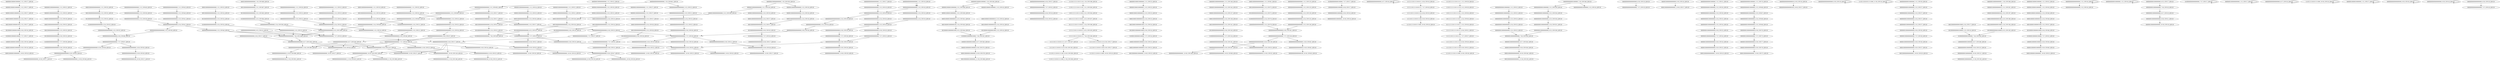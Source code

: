 digraph G {
    "00000100000100000010_3-23_COV:17_LEN:20" -> "00001000001000000100_4-24_COV:17_LEN:20";
    "01000001000000100000_7-27_COV:17_LEN:20" -> "10000010000001000000_8-28_COV:18_LEN:20";
    "00010000000000000000_2-22_COV:19_LEN:20" -> "00100000000000000000_3-23_COV:20_LEN:20";
    "00100000000000000000_6-26_COV:16_LEN:20" -> "01000000000000000000_7-27_COV:16_LEN:20";
    "00000100000001000000_9-28_COV:374_LEN:20" -> "00001000000010000000_10-29_COV:378_LEN:20";
    "00000000000000000010_9-29_COV:23_LEN:20" -> "00000000000000000100_10-30_COV:22_LEN:20";
    "00000000000000000000_7-27_COV:27_LEN:20" -> "00000000000000000000_8-28_COV:17_LEN:20";
    "00000000000000000000_6-26_COV:26_LEN:20" -> "00000000000000000000_7-27_COV:28_LEN:20";
    "01000000000000000000_4-24_COV:32_LEN:20" -> "10000000000000000000_5-25_COV:32_LEN:20";
    "00000000000000000000_3-23_COV:18_LEN:20" -> "00000000000000000000_4-24_COV:20_LEN:20";
    "00000001000000000000_1-21_COV:22_LEN:20" -> "00000010000000000000_2-22_COV:20_LEN:20";
    "00001000000000000000_1-21_COV:33_LEN:20" -> "00010000000000000000_2-22_COV:32_LEN:20";
    "00000000000000000000_2-22_COV:22_LEN:20" -> "00000000000000000000_3-23_COV:21_LEN:20";
    "00000010000010000001_2-22_COV:17_LEN:20" -> "00000100000100000010_3-23_COV:17_LEN:20";
    "00000001000001000000_1-20_COV:358_LEN:20" -> "00000010000010000000_2-21_COV:348_LEN:20";
    "00000001000001000000_1-20_COV:358_LEN:20" -> "00000010000010000001_2-22_COV:16_LEN:20";
    "00000000000000000000_7-27_COV:32_LEN:20" -> "00000000000000000000_8-28_COV:18_LEN:20";
    "11111110111110101111_7-26_COV:190_LEN:20" -> "11111101111101011111_8-27_COV:187_LEN:20";
    "11111110111110101111_7-26_COV:190_LEN:20" -> "11111101111101011110_8-28_COV:17_LEN:20";
    "10000100000001000000_8-28_COV:25_LEN:20" -> "00001000000010000000_9-29_COV:25_LEN:20";
    "00000000000000000000_6-26_COV:201_LEN:20" -> "00000000000000000000_7-27_COV:218_LEN:20";
    "00000000000000000000_2-22_COV:18_LEN:20" -> "00000000000000000000_3-23_COV:19_LEN:20";
    "00010000000000000000_4-24_COV:22_LEN:20" -> "00100000000000000000_5-25_COV:22_LEN:20";
    "00100000000000000000_3-23_COV:75_LEN:20" -> "01000000000000000000_4-24_COV:76_LEN:20";
    "00000010000000000000_2-22_COV:18_LEN:20" -> "00000100000000000000_3-23_COV:18_LEN:20";
    "00000000000000000000_3-23_COV:25_LEN:20" -> "00000000000000000000_4-24_COV:25_LEN:20";
    "01000000000000100000_7-27_COV:17_LEN:20" -> "10000000000001000000_8-28_COV:17_LEN:20";
    "00000000000000000000_6-27_COV:18_LEN:20" -> "00000000000000000000_6-27_COV:18_LEN:20";
    "00000000000000000001_8-28_COV:26_LEN:20" -> "00000000000000000010_9-29_COV:26_LEN:20";
    "11111110111110101111_7-27_COV:18_LEN:20" -> "11111101111101011110_8-28_COV:19_LEN:20";
    "00000010000000000000_1-21_COV:21_LEN:20" -> "00000100000000000000_2-22_COV:21_LEN:20";
    "10000010000000100000_8-27_COV:356_LEN:20" -> "00000100000001000000_9-28_COV:374_LEN:20";
    "00000000000000000000_3-23_COV:19_LEN:20" -> "00000000000000000000_4-24_COV:19_LEN:20";
    "00010000000000000000_2-22_COV:32_LEN:20" -> "00100000000000000000_3-23_COV:32_LEN:20";
    "11111110111111011111_7-27_COV:27_LEN:20" -> "11111101111110111110_8-28_COV:28_LEN:20";
    "00000000000000000000_5-25_COV:19_LEN:20" -> "00000000000000000000_6-26_COV:26_LEN:20";
    "10000000000000000000_5-25_COV:21_LEN:20" -> "00000000000000000000_6-26_COV:48_LEN:20";
    "00000000000000000000_5-25_COV:24_LEN:20" -> "00000000000000000000_6-26_COV:48_LEN:20";
    "11110111111110111111_1-21_COV:29_LEN:20" -> "11101111111101111110_2-22_COV:29_LEN:20";
    "00000000000000000000_6-26_COV:28_LEN:20" -> "00000000000000000000_7-27_COV:29_LEN:20";
    "00000000000000000000_4-23_COV:631_LEN:20" -> "00000000000000000000_5-24_COV:630_LEN:20";
    "00100000000000000000_6-26_COV:24_LEN:20" -> "01000000000000000000_7-27_COV:23_LEN:20";
    "00000000001000000000_4-23_COV:324_LEN:20" -> "00000000010000000000_5-24_COV:321_LEN:20";
    "00000000000000000000_4-24_COV:125_LEN:20" -> "00000000000000000000_5-25_COV:130_LEN:20";
    "00000000000000000000_1-21_COV:43_LEN:20" -> "00000000000000000000_2-22_COV:40_LEN:20";
    "00000010000000000000_1-21_COV:24_LEN:20" -> "00000100000000000000_2-22_COV:23_LEN:20";
    "00000010000000000000_2-22_COV:32_LEN:20" -> "00000100000000000000_3-23_COV:29_LEN:20";
    "00000000000000000000_9-29_COV:29_LEN:20" -> "00000000000000000001_10-30_COV:29_LEN:20";
    "00000000000000000000_5-25_COV:18_LEN:20" -> "00000000000000000000_6-26_COV:28_LEN:20";
    "01000000000000000000_7-27_COV:16_LEN:20" -> "10000000000000000000_8-28_COV:17_LEN:20";
    "00010000010000001000_5-25_COV:17_LEN:20" -> "00100000100000010000_6-26_COV:16_LEN:20";
    "00000100000010000000_9-29_COV:18_LEN:20" -> "00001000000100000001_10-30_COV:18_LEN:20";
    "11111111011111010111_6-26_COV:16_LEN:20" -> "11111110111110101111_7-27_COV:18_LEN:20";
    "00100000000000000000_6-25_COV:531_LEN:20" -> "01000000000000000000_7-27_COV:23_LEN:20";
    "00100000000000000000_6-25_COV:531_LEN:20" -> "01000000000000000000_7-26_COV:544_LEN:20";
    "00000000000000000000_6-26_COV:19_LEN:20" -> "00000000000000000000_7-27_COV:19_LEN:20";
    "00000100000000000000_3-23_COV:18_LEN:20" -> "00001000000000000000_4-24_COV:18_LEN:20";
    "00000100000000000000_9-29_COV:16_LEN:20" -> "00001000000000000001_10-30_COV:17_LEN:20";
    "00000100000000000000_9-29_COV:22_LEN:20" -> "00001000000000000001_10-30_COV:19_LEN:20";
    "00010000000000000000_2-22_COV:24_LEN:20" -> "00100000000000000000_3-23_COV:24_LEN:20";
    "01000010000000100000_7-27_COV:24_LEN:20" -> "10000100000001000000_8-28_COV:25_LEN:20";
    "00000000000000000000_6-26_COV:25_LEN:20" -> "00000000000000000000_7-27_COV:27_LEN:20";
    "00000000000000000000_3-23_COV:120_LEN:20" -> "00000000000000000000_4-24_COV:125_LEN:20";
    "11111101111101011111_8-27_COV:187_LEN:20" -> "11111011111010111110_9-28_COV:195_LEN:20";
    "00000000001000000000_4-24_COV:69_LEN:20" -> "00000000010000000000_5-25_COV:68_LEN:20";
    "00000000000010000000_1-21_COV:22_LEN:20" -> "00000000000100000000_2-22_COV:22_LEN:20";
    "10000000000000000000_8-28_COV:39_LEN:20" -> "00000000000000000000_9-29_COV:63_LEN:20";
    "00000000010000000000_4-24_COV:23_LEN:20" -> "00000000100000000000_5-25_COV:22_LEN:20";
    "00100000000000000000_3-23_COV:20_LEN:20" -> "01000000000000000000_4-24_COV:21_LEN:20";
    "00000000000000000000_8-28_COV:139_LEN:20" -> "00000000000000000000_9-29_COV:267_LEN:20";
    "00000000000000000000_8-28_COV:139_LEN:20" -> "00000000000000000001_9-29_COV:35_LEN:20";
    "00000000000000000010_9-29_COV:16_LEN:20" -> "00000000000000000100_10-30_COV:17_LEN:20";
    "00000000000000000000_3-23_COV:21_LEN:20" -> "00000000000000000000_4-24_COV:23_LEN:20";
    "00000000000000000000_9-29_COV:63_LEN:20" -> "00000000000000000000_10-30_COV:17_LEN:20";
    "00000000000000000000_9-29_COV:63_LEN:20" -> "00000000000000000001_10-30_COV:46_LEN:20";
    "00000000000000000000_3-22_COV:630_LEN:20" -> "00000000000000000000_4-23_COV:631_LEN:20";
    "00001000001000000010_3-23_COV:16_LEN:20" -> "00010000010000000100_4-24_COV:16_LEN:20";
    "10000010000001000000_8-28_COV:18_LEN:20" -> "00000100000010000000_9-29_COV:18_LEN:20";
    "01000000000000000000_7-27_COV:23_LEN:20" -> "10000000000000000000_8-28_COV:21_LEN:20";
    "00000000000000000000_9-29_COV:19_LEN:20" -> "00000000000000000000_9-29_COV:19_LEN:20";
    "00000000000000000000_4-24_COV:25_LEN:20" -> "00000000000000000000_6-25_COV:1000_LEN:20";
    "00000000000000000000_2-22_COV:40_LEN:20" -> "00000000000000000000_3-23_COV:41_LEN:20";
    "10000000000000000000_5-25_COV:32_LEN:20" -> "00000000000000000000_6-26_COV:68_LEN:20";
    "00000001000000000000_1-21_COV:148_LEN:20" -> "00000010000000000000_2-22_COV:145_LEN:20";
    "00000010000000000000_2-22_COV:27_LEN:20" -> "00000100000000000000_3-23_COV:27_LEN:20";
    "00000000000000000000_5-25_COV:17_LEN:20" -> "00000000000000000000_6-26_COV:25_LEN:20";
    "01000000000000000000_4-24_COV:24_LEN:20" -> "10000000000000000000_5-25_COV:23_LEN:20";
    "00000000000000000000_7-27_COV:218_LEN:20" -> "00000000000000000000_8-28_COV:139_LEN:20";
    "00000000000000000000_7-27_COV:218_LEN:20" -> "00000000000000000001_8-28_COV:82_LEN:20";
    "11101110101011111000_11-30_COV:16_LEN:20" -> "11101110101011111000_11-30_COV:16_LEN:20";
    "00000000000000000010_9-29_COV:82_LEN:20" -> "00000000000000000100_10-30_COV:83_LEN:20";
    "11111011111101111100_9-29_COV:25_LEN:20" -> "11110111111011111000_10-30_COV:26_LEN:20";
    "01000000000000000000_7-27_COV:154_LEN:20" -> "10000000000000000000_8-28_COV:161_LEN:20";
    "00000001000010000000_1-21_COV:23_LEN:20" -> "00000010000100000001_2-22_COV:23_LEN:20";
    "10111111110111110101_4-23_COV:207_LEN:20" -> "01111111101111101011_5-24_COV:196_LEN:20";
    "00000000000000000000_7-27_COV:45_LEN:20" -> "00000000000000000000_9-28_COV:1212_LEN:20";
    "00000000000000000000_7-27_COV:45_LEN:20" -> "00000000000000000001_9-28_COV:399_LEN:20";
    "00000000000000000000_7-27_COV:45_LEN:20" -> "00000000000000000000_9-29_COV:26_LEN:20";
    "00000000000100000000_3-22_COV:324_LEN:20" -> "00000000001000000000_4-23_COV:324_LEN:20";
    "00000000010000000000_4-24_COV:27_LEN:20" -> "00000000100000000000_5-25_COV:27_LEN:20";
    "00000000010000000000_5-25_COV:24_LEN:20" -> "00000000100000000000_6-26_COV:23_LEN:20";
    "00010000010000000100_5-24_COV:343_LEN:20" -> "00100000100000001000_6-25_COV:344_LEN:20";
    "00100000000000100000_6-25_COV:193_LEN:20" -> "01000000000001000000_7-26_COV:204_LEN:20";
    "00000010000000000000_2-22_COV:145_LEN:20" -> "00000100000000000000_3-23_COV:137_LEN:20";
    "00010000010000001000_5-25_COV:47_LEN:20" -> "00100000100000010000_6-26_COV:48_LEN:20";
    "00000100000010000000_9-29_COV:60_LEN:20" -> "00001000000100000001_10-30_COV:55_LEN:20";
    "00000000001000000000_4-24_COV:22_LEN:20" -> "00000000010000000000_5-25_COV:24_LEN:20";
    "00000100000000000000_2-22_COV:21_LEN:20" -> "00001000000000000000_4-23_COV:520_LEN:20";
    "00000000000000000000_4-24_COV:23_LEN:20" -> "00000000000000000000_5-25_COV:22_LEN:20";
    "00000000000000000000_9-29_COV:47_LEN:20" -> "00000000000000000000_10-30_COV:19_LEN:20";
    "00000000000000000000_9-29_COV:47_LEN:20" -> "00000000000000000001_10-30_COV:28_LEN:20";
    "00010000000000000000_2-22_COV:75_LEN:20" -> "00100000000000000000_3-23_COV:75_LEN:20";
    "00000010000000000010_2-21_COV:201_LEN:20" -> "00000100000000000100_3-22_COV:197_LEN:20";
    "00000000000000000000_8-28_COV:23_LEN:20" -> "00000000000000000000_9-29_COV:35_LEN:20";
    "00000000000000000000_5-24_COV:630_LEN:20" -> "00000000000000000000_6-25_COV:1000_LEN:20";
    "00010000000000000000_5-25_COV:28_LEN:20" -> "00100000000000000000_6-26_COV:28_LEN:20";
    "00000000000000000000_7-27_COV:22_LEN:20" -> "00000000000000000000_8-28_COV:23_LEN:20";
    "00000001000000000000_1-21_COV:31_LEN:20" -> "00000010000000000000_2-22_COV:32_LEN:20";
    "00000000000000000000_2-22_COV:18_LEN:20" -> "00000000000000000000_3-23_COV:18_LEN:20";
    "00000000000000000000_1-21_COV:19_LEN:20" -> "00000000000000000000_2-22_COV:18_LEN:20";
    "00000000000000000000_4-24_COV:25_LEN:20" -> "00000000000000000000_5-25_COV:24_LEN:20";
    "00000000000000000000_7-26_COV:1049_LEN:20" -> "00000000000000000000_8-27_COV:1045_LEN:20";
    "00000000000000000000_1-21_COV:32_LEN:20" -> "00000000000000000000_2-22_COV:32_LEN:20";
    "00000000000000000001_8-28_COV:22_LEN:20" -> "00000000000000000010_9-29_COV:23_LEN:20";
    "10000000000001000000_8-28_COV:17_LEN:20" -> "00000000000010000000_9-29_COV:16_LEN:20";
    "00000000000000000000_8-28_COV:23_LEN:20" -> "00000000000000000000_9-29_COV:29_LEN:20";
    "00000010000000000000_2-22_COV:20_LEN:20" -> "00000100000000000000_3-23_COV:22_LEN:20";
    "10000000000010000000_8-27_COV:206_LEN:20" -> "00000000000100000000_9-28_COV:215_LEN:20";
    "01000000000000000000_4-24_COV:21_LEN:20" -> "10000000000000000000_5-25_COV:21_LEN:20";
    "00000000000000000000_1-21_COV:123_LEN:20" -> "00000000000000000000_2-22_COV:123_LEN:20";
    "11111011111010111100_9-29_COV:17_LEN:20" -> "11110111110101111000_10-30_COV:18_LEN:20";
    "00000100000000000000_3-23_COV:22_LEN:20" -> "00001000000000000000_4-24_COV:23_LEN:20";
    "00010000000000000000_5-25_COV:141_LEN:20" -> "00100000000000000000_6-26_COV:143_LEN:20";
    "00000000000000000000_2-22_COV:32_LEN:20" -> "00000000000000000000_3-23_COV:32_LEN:20";
    "00000000000000000000_1-21_COV:16_LEN:20" -> "00000000000000000000_2-22_COV:16_LEN:20";
    "00000000000010000000_1-21_COV:16_LEN:20" -> "00000000000010000000_1-21_COV:16_LEN:20";
    "00000000000000000000_8-28_COV:17_LEN:20" -> "00000000000000000000_10-30_COV:37_LEN:20";
    "00000000000000000000_8-28_COV:17_LEN:20" -> "00000000000000000001_10-29_COV:159_LEN:20";
    "00000000000000000000_8-28_COV:17_LEN:20" -> "00000000000000000000_10-29_COV:1033_LEN:20";
    "00000000000001000000_1-21_COV:21_LEN:20" -> "00000000000010000000_2-22_COV:20_LEN:20";
    "00000100000000000000_3-23_COV:29_LEN:20" -> "00001000000000000000_4-24_COV:32_LEN:20";
    "01000000000000000000_7-27_COV:39_LEN:20" -> "10000000000000000000_8-28_COV:39_LEN:20";
    "00001000000000000000_4-24_COV:23_LEN:20" -> "00010000000000000000_5-25_COV:24_LEN:20";
    "10000000000000000000_5-25_COV:23_LEN:20" -> "00000000000000000000_7-26_COV:1049_LEN:20";
    "10000000000000000000_5-25_COV:23_LEN:20" -> "00000000000000000000_7-27_COV:33_LEN:20";
    "00000000000000000000_3-23_COV:32_LEN:20" -> "00000000000000000000_4-24_COV:35_LEN:20";
    "00000000010000000000_7-26_COV:18_LEN:20" -> "00000000100000000000_8-27_COV:19_LEN:20";
    "01000000000000000000_7-27_COV:23_LEN:20" -> "10000000000000000000_8-28_COV:23_LEN:20";
    "11011111111011111101_3-23_COV:30_LEN:20" -> "10111111110111111011_4-24_COV:30_LEN:20";
    "00000000000000000000_3-23_COV:41_LEN:20" -> "00000000000000000000_4-24_COV:41_LEN:20";
    "00001000000000000000_4-24_COV:18_LEN:20" -> "00010000000000000000_5-25_COV:17_LEN:20";
    "00000000000000000000_6-26_COV:17_LEN:20" -> "00000000000000000000_8-27_COV:1045_LEN:20";
    "00100000000000000000_3-23_COV:24_LEN:20" -> "01000000000000000000_4-24_COV:24_LEN:20";
    "01000000000001000000_7-26_COV:204_LEN:20" -> "10000000000010000000_8-27_COV:206_LEN:20";
    "00000000000001000000_1-21_COV:70_LEN:20" -> "00000000000010000000_2-22_COV:68_LEN:20";
    "00000000000000000000_9-29_COV:33_LEN:20" -> "00000000000000000001_10-30_COV:20_LEN:20";
    "00000000000000000000_9-29_COV:33_LEN:20" -> "00000000000000000000_10-30_COV:16_LEN:20";
    "00000000000000000000_8-28_COV:19_LEN:20" -> "00000000000000000000_9-29_COV:35_LEN:20";
    "11101111111101111110_2-22_COV:29_LEN:20" -> "11011111111011111101_3-23_COV:30_LEN:20";
    "00000000000000000000_2-22_COV:123_LEN:20" -> "00000000000000000000_3-23_COV:120_LEN:20";
    "00001000000000000000_3-23_COV:20_LEN:20" -> "00010000000000000000_4-24_COV:22_LEN:20";
    "00100001000000010000_6-26_COV:24_LEN:20" -> "01000010000000100000_7-27_COV:24_LEN:20";
    "00000000000000000000_9-29_COV:28_LEN:20" -> "00000000000000000001_10-30_COV:17_LEN:20";
    "00000000000000000000_9-28_COV:1212_LEN:20" -> "00000000000000000000_10-30_COV:37_LEN:20";
    "00000000000000000000_9-28_COV:1212_LEN:20" -> "00000000000000000001_10-29_COV:159_LEN:20";
    "00000000000000000000_9-28_COV:1212_LEN:20" -> "00000000000000000000_10-29_COV:1033_LEN:20";
    "00000000000000000000_4-24_COV:17_LEN:20" -> "00000000000000000000_5-25_COV:17_LEN:20";
    "11110111110101111100_10-29_COV:206_LEN:20" -> "11101111101011111000_11-30_COV:206_LEN:20";
    "10000010000001000000_8-28_COV:56_LEN:20" -> "00000100000010000000_9-29_COV:60_LEN:20";
    "00000000100000000000_8-27_COV:19_LEN:20" -> "00000001000000000000_9-28_COV:21_LEN:20";
    "00000000000000000000_6-26_COV:27_LEN:20" -> "00000000000000000000_7-27_COV:32_LEN:20";
    "00010000000000000000_5-24_COV:524_LEN:20" -> "00100000000000000000_6-25_COV:531_LEN:20";
    "00100000000000000000_5-25_COV:22_LEN:20" -> "01000000000000000000_7-27_COV:23_LEN:20";
    "00100000000000000000_5-25_COV:22_LEN:20" -> "01000000000000000000_7-26_COV:544_LEN:20";
    "10000000000000000000_6-25_COV:23_LEN:20" -> "00000000000000000000_7-26_COV:1049_LEN:20";
    "10000000000000000000_6-25_COV:23_LEN:20" -> "00000000000000000000_7-27_COV:33_LEN:20";
    "00000100001000000010_3-23_COV:23_LEN:20" -> "00001000010000000100_4-24_COV:23_LEN:20";
    "00000001000000000000_1-21_COV:27_LEN:20" -> "00000010000000000000_2-22_COV:27_LEN:20";
    "10000000000000000000_8-28_COV:21_LEN:20" -> "00000000000000000000_9-29_COV:33_LEN:20";
    "00000000000000000000_9-29_COV:35_LEN:20" -> "00000000000000000001_10-30_COV:22_LEN:20";
    "00001000000000001000_4-23_COV:190_LEN:20" -> "00010000000000010000_5-24_COV:194_LEN:20";
    "01000000000000000000_7-26_COV:544_LEN:20" -> "10000000000000000000_8-27_COV:546_LEN:20";
    "00000000000000000000_1-21_COV:40_LEN:20" -> "00000000000000000000_2-22_COV:39_LEN:20";
    "00100000100000001000_5-25_COV:16_LEN:20" -> "01000001000000010000_7-26_COV:352_LEN:20";
    "00000000000000000000_4-24_COV:35_LEN:20" -> "00000000000000000000_5-25_COV:34_LEN:20";
    "00010000000000000000_5-25_COV:24_LEN:20" -> "00100000000000000000_6-26_COV:24_LEN:20";
    "00010000010000000100_4-24_COV:16_LEN:20" -> "00100000100000001000_5-25_COV:16_LEN:20";
    "00000010000010000000_2-21_COV:348_LEN:20" -> "00000100000100000001_3-22_COV:339_LEN:20";
    "00000100000000000000_3-23_COV:27_LEN:20" -> "00001000000000000000_4-24_COV:28_LEN:20";
    "00000100000000000000_9-29_COV:78_LEN:20" -> "00001000000000000001_10-30_COV:72_LEN:20";
    "00000000000100000000_2-22_COV:27_LEN:20" -> "00000000001000000000_3-23_COV:27_LEN:20";
    "01000000000000000000_7-27_COV:17_LEN:20" -> "01000000000000000000_7-27_COV:17_LEN:20";
    "00000000000000000000_8-28_COV:16_LEN:20" -> "00000000000000000000_9-29_COV:22_LEN:20";
    "00000000000000000000_1-21_COV:17_LEN:20" -> "00000000000000000000_2-22_COV:19_LEN:20";
    "00000100000000000000_3-23_COV:19_LEN:20" -> "00001000000000000000_4-24_COV:17_LEN:20";
    "00000000000000000000_7-27_COV:33_LEN:20" -> "00000000000000000000_8-28_COV:17_LEN:20";
    "00001000000010000000_10-29_COV:378_LEN:20" -> "00010000000100000001_11-30_COV:366_LEN:20";
    "11011111111011111010_3-22_COV:204_LEN:20" -> "10111111110111110101_4-23_COV:207_LEN:20";
    "00000000000100000000_3-23_COV:20_LEN:20" -> "00000000001000000000_4-24_COV:22_LEN:20";
    "00000000000000000000_8-28_COV:21_LEN:20" -> "00000000000000000000_9-29_COV:28_LEN:20";
    "10000000000000000000_5-25_COV:78_LEN:20" -> "00000000000000000000_6-26_COV:201_LEN:20";
    "00000010000000000000_8-27_COV:345_LEN:20" -> "00000100000000000000_9-28_COV:350_LEN:20";
    "00000100000000000000_3-23_COV:137_LEN:20" -> "00001000000000000000_4-24_COV:138_LEN:20";
    "00000000000000000000_7-27_COV:45_LEN:20" -> "00000000000000000001_8-28_COV:22_LEN:20";
    "00000000000000000000_7-27_COV:45_LEN:20" -> "00000000000000000000_8-28_COV:24_LEN:20";
    "00000000000100000000_2-22_COV:22_LEN:20" -> "00000000001000000000_3-23_COV:23_LEN:20";
    "00000000000000000000_1-21_COV:26_LEN:20" -> "00000000000000000000_2-22_COV:25_LEN:20";
    "00000000000000000000_8-27_COV:1045_LEN:20" -> "00000000000000000000_9-28_COV:1212_LEN:20";
    "00000000000000000000_8-27_COV:1045_LEN:20" -> "00000000000000000001_9-28_COV:399_LEN:20";
    "00000000000000000000_8-27_COV:1045_LEN:20" -> "00000000000000000000_9-29_COV:26_LEN:20";
    "00000000000000000000_4-24_COV:20_LEN:20" -> "00000000000000000000_5-25_COV:19_LEN:20";
    "00100000100000010000_6-26_COV:48_LEN:20" -> "01000001000000100000_7-27_COV:52_LEN:20";
    "00010000100000001000_5-25_COV:24_LEN:20" -> "00100001000000010000_6-26_COV:24_LEN:20";
    "00100000000000000000_6-26_COV:33_LEN:20" -> "01000000000000000000_7-27_COV:39_LEN:20";
    "00000000000000000010_9-29_COV:26_LEN:20" -> "00000000000000000100_10-30_COV:27_LEN:20";
    "00000000000010000000_1-21_COV:29_LEN:20" -> "00000000000100000000_2-22_COV:27_LEN:20";
    "00010000000000000000_5-25_COV:17_LEN:20" -> "00100000000000000000_6-26_COV:16_LEN:20";
    "00000000000000000000_1-21_COV:16_LEN:20" -> "00000000000000000000_1-21_COV:16_LEN:20";
    "00000000000000000000_7-27_COV:29_LEN:20" -> "00000000000000000000_8-28_COV:19_LEN:20";
    "00000000000000000000_6-25_COV:1000_LEN:20" -> "00000000000000000000_7-26_COV:1049_LEN:20";
    "00000000000000000000_6-25_COV:1000_LEN:20" -> "00000000000000000000_7-27_COV:33_LEN:20";
    "00001000010000000100_4-24_COV:23_LEN:20" -> "00010000100000001000_5-25_COV:24_LEN:20";
    "00000100000000000000_2-22_COV:23_LEN:20" -> "00001000000000000000_3-23_COV:20_LEN:20";
    "00000100000100000001_3-22_COV:339_LEN:20" -> "00001000001000000010_4-23_COV:341_LEN:20";
    "11110111111110111110_1-20_COV:198_LEN:20" -> "11101111111101111101_2-21_COV:200_LEN:20";
    "00001000000000000000_4-24_COV:28_LEN:20" -> "00010000000000000000_5-25_COV:28_LEN:20";
    "10000000000000000000_8-28_COV:17_LEN:20" -> "00000000000000000000_9-29_COV:28_LEN:20";
    "00000001000000000000_7-27_COV:24_LEN:20" -> "00000010000000000000_8-28_COV:24_LEN:20";
    "10111111110111111011_4-24_COV:30_LEN:20" -> "01111111101111110111_5-25_COV:30_LEN:20";
    "00000001000001000000_1-21_COV:52_LEN:20" -> "00000010000010000001_2-22_COV:50_LEN:20";
    "01000000000000000000_7-27_COV:32_LEN:20" -> "10000000000000000000_8-28_COV:31_LEN:20";
    "01000000000000000000_4-23_COV:364_LEN:20" -> "10000000000000000000_5-24_COV:359_LEN:20";
    "00000010000000000000_2-21_COV:520_LEN:20" -> "00000100000000000000_3-23_COV:19_LEN:20";
    "00000010000000000000_2-21_COV:520_LEN:20" -> "00000100000000000000_3-22_COV:509_LEN:20";
    "00100000000000000000_6-26_COV:28_LEN:20" -> "01000000000000000000_7-27_COV:32_LEN:20";
    "00000000000000000000_4-24_COV:19_LEN:20" -> "00000000000000000000_5-25_COV:19_LEN:20";
    "00001000001000000010_4-23_COV:341_LEN:20" -> "00010000010000000100_5-24_COV:343_LEN:20";
    "00000010000100000001_2-22_COV:23_LEN:20" -> "00000100001000000010_3-23_COV:23_LEN:20";
    "00000000000000000000_9-29_COV:267_LEN:20" -> "00000000000000000001_10-30_COV:166_LEN:20";
    "00000000000000000000_9-29_COV:267_LEN:20" -> "00000000000000000000_10-30_COV:98_LEN:20";
    "00000000001000000000_6-25_COV:17_LEN:20" -> "00000000010000000000_7-26_COV:18_LEN:20";
    "00000000000000000000_8-28_COV:24_LEN:20" -> "00000000000000000000_9-29_COV:47_LEN:20";
    "00000000000000000000_4-24_COV:41_LEN:20" -> "00000000000000000000_5-25_COV:39_LEN:20";
    "00001000000000000000_4-23_COV:520_LEN:20" -> "00010000000000000000_5-24_COV:524_LEN:20";
    "10000000000000000000_8-28_COV:23_LEN:20" -> "00000000000000000000_9-29_COV:35_LEN:20";
    "01000000000000000000_4-24_COV:76_LEN:20" -> "10000000000000000000_5-25_COV:78_LEN:20";
    "11101111111101111101_2-21_COV:200_LEN:20" -> "11011111111011111010_3-22_COV:204_LEN:20";
    "00000000000000000000_6-26_COV:48_LEN:20" -> "00000000000000000000_7-27_COV:45_LEN:20";
    "00000010000000000000_8-28_COV:24_LEN:20" -> "00000100000000000000_9-29_COV:22_LEN:20";
    "00000000000000000000_3-23_COV:39_LEN:20" -> "00000000000000000000_4-24_COV:41_LEN:20";
    "00000000000000000010_10-29_COV:396_LEN:20" -> "00000000000000000100_11-30_COV:391_LEN:20";
    "00001000000000000000_1-21_COV:19_LEN:20" -> "00010000000000000000_2-22_COV:19_LEN:20";
    "00001000000000000000_10-29_COV:342_LEN:20" -> "00010000000000000001_11-30_COV:332_LEN:20";
    "00000001000000000000_6-26_COV:26_LEN:20" -> "00000010000000000000_7-27_COV:28_LEN:20";
    "00000001000000000000_9-28_COV:21_LEN:20" -> "00000010000000000000_10-29_COV:19_LEN:20";
    "00000001000001000000_1-21_COV:17_LEN:20" -> "00000010000010000001_2-22_COV:17_LEN:20";
    "00000000100000000000_6-26_COV:23_LEN:20" -> "00000001000000000000_7-27_COV:24_LEN:20";
    "00001000000000000000_1-21_COV:81_LEN:20" -> "00010000000000000000_2-22_COV:75_LEN:20";
    "00001000000000000000_9-29_COV:27_LEN:20" -> "00010000000000000001_10-30_COV:29_LEN:20";
    "00000000000010000000_2-22_COV:20_LEN:20" -> "00000000000100000000_3-23_COV:20_LEN:20";
    "00000000000000000000_6-26_COV:68_LEN:20" -> "00000000000000000000_7-27_COV:67_LEN:20";
    "00000001000000000001_1-20_COV:208_LEN:20" -> "00000010000000000010_2-21_COV:201_LEN:20";
    "00000000000000000000_3-23_COV:18_LEN:20" -> "00000000000000000000_4-24_COV:18_LEN:20";
    "00000000000000000000_6-26_COV:20_LEN:20" -> "00000000000000000000_7-27_COV:22_LEN:20";
    "00000000000000000001_10-29_COV:159_LEN:20" -> "00000000000000000010_11-30_COV:148_LEN:20";
    "00000000000000000000_1-21_COV:22_LEN:20" -> "00000000000000000000_2-22_COV:23_LEN:20";
    "00000000000000000001_9-28_COV:399_LEN:20" -> "00000000000000000010_10-29_COV:396_LEN:20";
    "01000001000000010000_7-26_COV:352_LEN:20" -> "10000010000000100000_8-27_COV:356_LEN:20";
    "00000000000000000000_8-28_COV:18_LEN:20" -> "00000000000000000000_9-29_COV:25_LEN:20";
    "00000000000000000000_2-22_COV:19_LEN:20" -> "00000000000000000000_3-23_COV:18_LEN:20";
    "00000000000000000000_7-27_COV:28_LEN:20" -> "00000000000000000000_8-28_COV:23_LEN:20";
    "00000000000000000000_5-25_COV:39_LEN:20" -> "00000000000000000000_6-26_COV:68_LEN:20";
    "00100000000000000000_6-26_COV:143_LEN:20" -> "01000000000000000000_7-27_COV:154_LEN:20";
    "00000000000000000000_7-27_COV:29_LEN:20" -> "00000000000000000000_8-28_COV:21_LEN:20";
    "00000000000000000000_5-25_COV:34_LEN:20" -> "00000000000000000000_6-26_COV:47_LEN:20";
    "10000000000000000000_8-28_COV:31_LEN:20" -> "00000000000000000000_9-29_COV:47_LEN:20";
    "01111111101111110111_5-25_COV:30_LEN:20" -> "11111111011111101111_6-26_COV:31_LEN:20";
    "00000000001000000000_3-23_COV:23_LEN:20" -> "00000000010000000000_4-24_COV:23_LEN:20";
    "00000000010000000000_5-24_COV:321_LEN:20" -> "00000000100000000000_6-25_COV:330_LEN:20";
    "00000001000000000000_1-21_COV:17_LEN:20" -> "00000001000000000000_1-21_COV:17_LEN:20";
    "00100000000000000000_3-23_COV:32_LEN:20" -> "01000000000000000000_4-24_COV:32_LEN:20";
    "00100000000000100000_5-25_COV:16_LEN:20" -> "01000000000001000000_7-26_COV:204_LEN:20";
    "00000000000000000000_4-24_COV:41_LEN:20" -> "00000000000000000000_5-25_COV:40_LEN:20";
    "00000000000000000000_4-24_COV:18_LEN:20" -> "00000000000000000000_5-25_COV:18_LEN:20";
    "00100000000000000000_3-22_COV:363_LEN:20" -> "01000000000000000000_4-23_COV:364_LEN:20";
    "00000000000010000000_2-21_COV:329_LEN:20" -> "00000000000100000000_3-22_COV:324_LEN:20";
    "00000000000000000000_5-25_COV:19_LEN:20" -> "00000000000000000000_6-26_COV:20_LEN:20";
    "00001000000000000000_4-24_COV:17_LEN:20" -> "00010000000000000000_5-25_COV:17_LEN:20";
    "11111101111101011110_8-28_COV:19_LEN:20" -> "11111011111010111100_9-29_COV:19_LEN:20";
    "00000010000000000000_7-27_COV:28_LEN:20" -> "00000100000000000000_8-28_COV:28_LEN:20";
    "11111101111101011110_8-28_COV:17_LEN:20" -> "11111011111010111100_9-29_COV:17_LEN:20";
    "00001000000000000000_4-24_COV:138_LEN:20" -> "00010000000000000000_5-25_COV:141_LEN:20";
    "00000000000000000000_8-28_COV:38_LEN:20" -> "00000000000000000000_9-29_COV:63_LEN:20";
    "00000000000000000000_2-22_COV:39_LEN:20" -> "00000000000000000000_3-23_COV:39_LEN:20";
    "11111011111010111110_9-28_COV:195_LEN:20" -> "11110111110101111100_10-29_COV:206_LEN:20";
    "00000000000000000000_8-28_COV:17_LEN:20" -> "00000000000000000000_9-29_COV:33_LEN:20";
    "00010000000000000000_5-25_COV:33_LEN:20" -> "00100000000000000000_6-26_COV:33_LEN:20";
    "00001000000000000000_1-20_COV:369_LEN:20" -> "00010000000000000000_2-21_COV:367_LEN:20";
    "00001000000010000000_9-29_COV:25_LEN:20" -> "00010000000100000001_10-30_COV:23_LEN:20";
    "00000100000000000100_3-22_COV:197_LEN:20" -> "00001000000000001000_4-23_COV:190_LEN:20";
    "11111011111010111100_9-29_COV:19_LEN:20" -> "11110111110101111000_10-30_COV:20_LEN:20";
    "00000000000000000000_5-25_COV:40_LEN:20" -> "00000000000000000000_7-26_COV:1049_LEN:20";
    "00000000000000000000_5-25_COV:40_LEN:20" -> "00000000000000000000_7-27_COV:33_LEN:20";
    "00000000000000000000_6-26_COV:47_LEN:20" -> "00000000000000000000_7-27_COV:45_LEN:20";
    "00000010000010000001_2-22_COV:50_LEN:20" -> "00000100000100000010_3-23_COV:49_LEN:20";
    "00000000001000000000_3-23_COV:27_LEN:20" -> "00000000010000000000_4-24_COV:27_LEN:20";
    "00000000100000000000_5-25_COV:27_LEN:20" -> "00000001000000000000_6-26_COV:26_LEN:20";
    "00001000001000000100_4-24_COV:49_LEN:20" -> "00010000010000001000_5-25_COV:47_LEN:20";
    "00000000000000000000_3-23_COV:17_LEN:20" -> "00000000000000000000_4-24_COV:17_LEN:20";
    "00000000000000000000_6-27_COV:16_LEN:20" -> "00000000000000000000_6-27_COV:16_LEN:20";
    "00000000000000000000_1-21_COV:19_LEN:20" -> "00000000000000000000_2-22_COV:18_LEN:20";
    "00000000000000000000_5-25_COV:130_LEN:20" -> "00000000000000000000_6-26_COV:201_LEN:20";
    "00000000000000000000_1-20_COV:641_LEN:20" -> "00000000000000000000_2-22_COV:22_LEN:20";
    "00000000000000000000_1-20_COV:641_LEN:20" -> "00000000000000000000_2-21_COV:635_LEN:20";
    "10000000000000000000_5-24_COV:359_LEN:20" -> "00000000000000000000_6-25_COV:1000_LEN:20";
    "11111111011111101111_6-26_COV:31_LEN:20" -> "11111110111111011111_7-27_COV:27_LEN:20";
    "00000000000100000000_9-28_COV:215_LEN:20" -> "00000000001000000000_10-29_COV:211_LEN:20";
    "00000000000000000000_2-21_COV:635_LEN:20" -> "00000000000000000000_3-22_COV:630_LEN:20";
    "00000000000000000000_2-21_COV:635_LEN:20" -> "00000000000000000000_3-23_COV:17_LEN:20";
    "00000000000000000000_9-29_COV:26_LEN:20" -> "00000000000000000000_10-30_COV:27_LEN:20";
    "00000000000000000000_3-23_COV:24_LEN:20" -> "00000000000000000000_4-24_COV:25_LEN:20";
    "00000100000000000000_9-28_COV:350_LEN:20" -> "00001000000000000000_10-29_COV:342_LEN:20";
    "00000000000100000000_3-23_COV:67_LEN:20" -> "00000000001000000000_4-24_COV:69_LEN:20";
    "10000000000000000000_8-27_COV:546_LEN:20" -> "00000000000000000000_9-28_COV:1212_LEN:20";
    "10000000000000000000_8-27_COV:546_LEN:20" -> "00000000000000000001_9-28_COV:399_LEN:20";
    "10000000000000000000_8-27_COV:546_LEN:20" -> "00000000000000000000_9-29_COV:26_LEN:20";
    "00100000100000001000_6-25_COV:344_LEN:20" -> "01000001000000010000_7-26_COV:352_LEN:20";
    "00000000010000000000_5-25_COV:68_LEN:20" -> "00000000100000000000_6-26_COV:70_LEN:20";
    "00000010000000000000_8-28_COV:77_LEN:20" -> "00000100000000000000_9-29_COV:78_LEN:20";
    "00000000000000000001_9-29_COV:35_LEN:20" -> "00000000000000000010_10-30_COV:32_LEN:20";
    "11101111101011111000_10-30_COV:16_LEN:20" -> "11101111101011111000_10-30_COV:16_LEN:20";
    "00000000000000000001_8-28_COV:82_LEN:20" -> "00000000000000000010_9-29_COV:82_LEN:20";
    "00000000000000000000_2-22_COV:23_LEN:20" -> "00000000000000000000_3-23_COV:24_LEN:20";
    "00000000000010000000_2-22_COV:68_LEN:20" -> "00000000000100000000_3-23_COV:67_LEN:20";
    "00000000000001000000_1-20_COV:340_LEN:20" -> "00000000000010000000_2-22_COV:16_LEN:20";
    "00000000000001000000_1-20_COV:340_LEN:20" -> "00000000000010000000_2-21_COV:329_LEN:20";
    "00000000100000000000_6-25_COV:330_LEN:20" -> "00000001000000000000_7-26_COV:350_LEN:20";
    "00001000000000000000_4-24_COV:32_LEN:20" -> "00010000000000000000_5-25_COV:33_LEN:20";
    "00000000000000000000_7-27_COV:29_LEN:20" -> "00000000000000000000_8-28_COV:16_LEN:20";
    "00000000000000000000_2-22_COV:25_LEN:20" -> "00000000000000000000_3-23_COV:25_LEN:20";
    "00000000000000000000_7-27_COV:67_LEN:20" -> "00000000000000000001_8-28_COV:26_LEN:20";
    "00000000000000000000_7-27_COV:67_LEN:20" -> "00000000000000000000_8-28_COV:38_LEN:20";
    "00000001000000000000_7-26_COV:350_LEN:20" -> "00000010000000000000_8-27_COV:345_LEN:20";
    "00000010000010000000_1-21_COV:17_LEN:20" -> "00000010000010000000_1-21_COV:17_LEN:20";
    "00010000000000010000_5-24_COV:194_LEN:20" -> "00100000000000100000_6-25_COV:193_LEN:20";
    "00000000000000000000_9-29_COV:20_LEN:20" -> "00000000000000000000_9-29_COV:20_LEN:20";
    "00000000000000000000_6-26_COV:25_LEN:20" -> "00000000000000000000_7-27_COV:29_LEN:20";
    "00000000001000000000_10-29_COV:211_LEN:20" -> "00000000010000000001_11-30_COV:192_LEN:20";
    "00000100000100000010_3-23_COV:49_LEN:20" -> "00001000001000000100_4-24_COV:49_LEN:20";
    "00000000000000000000_9-29_COV:18_LEN:20" -> "00000000000000000000_9-29_COV:18_LEN:20";
    "11111111011111010111_6-25_COV:193_LEN:20" -> "11111110111110101111_7-26_COV:190_LEN:20";
    "00000000000000000000_6-26_COV:18_LEN:20" -> "00000000000000000000_7-27_COV:18_LEN:20";
    "00010000000000000000_2-21_COV:367_LEN:20" -> "00100000000000000000_3-22_COV:363_LEN:20";
    "00000000000000000000_5-25_COV:22_LEN:20" -> "00000000000000000000_6-26_COV:30_LEN:20";
    "00001000001000000100_4-24_COV:17_LEN:20" -> "00010000010000001000_5-25_COV:17_LEN:20";
    "11111101111110111110_8-28_COV:28_LEN:20" -> "11111011111101111100_9-29_COV:25_LEN:20";
    "10000000000000000000_8-28_COV:161_LEN:20" -> "00000000000000000000_9-29_COV:267_LEN:20";
    "10000000000000000000_8-28_COV:161_LEN:20" -> "00000000000000000001_9-29_COV:35_LEN:20";
    "00000000000000000000_6-26_COV:30_LEN:20" -> "00000000000000000000_7-27_COV:29_LEN:20";
    "00000100000000000000_8-28_COV:28_LEN:20" -> "00001000000000000000_9-29_COV:27_LEN:20";
    "00100000100000010000_6-26_COV:16_LEN:20" -> "01000001000000100000_7-27_COV:17_LEN:20";
    "00000100000000000000_3-22_COV:509_LEN:20" -> "00001000000000000000_4-23_COV:520_LEN:20";
    "00000001000000000000_1-20_COV:530_LEN:20" -> "00000010000000000000_2-22_COV:18_LEN:20";
    "00000001000000000000_1-20_COV:530_LEN:20" -> "00000010000000000000_2-21_COV:520_LEN:20";
    "00000000100000000000_6-26_COV:70_LEN:20" -> "00000001000000000000_7-27_COV:73_LEN:20";
    "00001000000000000000_1-21_COV:23_LEN:20" -> "00010000000000000000_2-22_COV:24_LEN:20";
    "00010000000000010000_4-24_COV:17_LEN:20" -> "00100000000000100000_5-25_COV:16_LEN:20";
    "00000000000000000000_10-29_COV:1033_LEN:20" -> "00000000000000000001_11-30_COV:622_LEN:20";
    "00000000000000000000_10-29_COV:1033_LEN:20" -> "00000000000000000000_11-30_COV:388_LEN:20";
    "00000001000000000000_7-27_COV:73_LEN:20" -> "00000010000000000000_8-28_COV:77_LEN:20";
    "00000000000010000000_9-29_COV:16_LEN:20" -> "00000000000100000001_10-30_COV:16_LEN:20";
    "00000000000000000000_9-29_COV:35_LEN:20" -> "00000000000000000000_10-30_COV:20_LEN:20";
    "00000000000000000000_9-29_COV:35_LEN:20" -> "00000000000000000001_10-30_COV:16_LEN:20";
    "00000000100000000000_5-25_COV:22_LEN:20" -> "00000001000000000000_7-26_COV:350_LEN:20";
    "01000001000000100000_7-27_COV:52_LEN:20" -> "10000010000001000000_8-28_COV:56_LEN:20";
    "01111111101111101011_5-24_COV:196_LEN:20" -> "11111111011111010111_6-25_COV:193_LEN:20";
}

